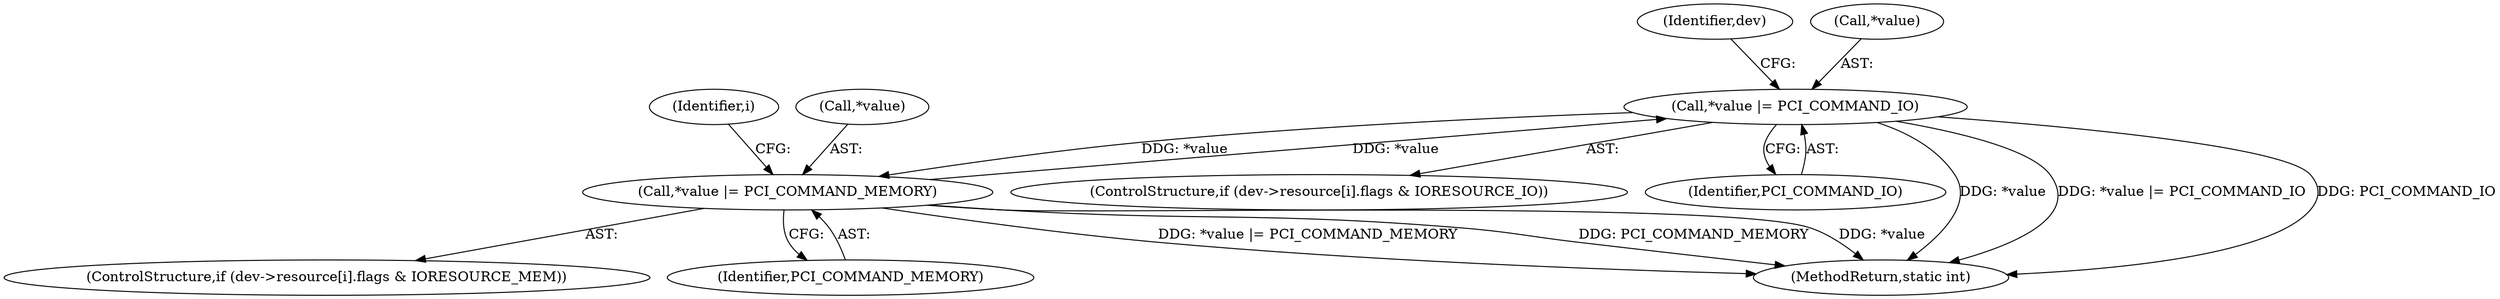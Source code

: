 digraph "1_linux_af6fc858a35b90e89ea7a7ee58e66628c55c776b@pointer" {
"1000141" [label="(Call,*value |= PCI_COMMAND_IO)"];
"1000155" [label="(Call,*value |= PCI_COMMAND_MEMORY)"];
"1000141" [label="(Call,*value |= PCI_COMMAND_IO)"];
"1000131" [label="(ControlStructure,if (dev->resource[i].flags & IORESOURCE_IO))"];
"1000145" [label="(ControlStructure,if (dev->resource[i].flags & IORESOURCE_MEM))"];
"1000150" [label="(Identifier,dev)"];
"1000129" [label="(Identifier,i)"];
"1000158" [label="(Identifier,PCI_COMMAND_MEMORY)"];
"1000156" [label="(Call,*value)"];
"1000144" [label="(Identifier,PCI_COMMAND_IO)"];
"1000141" [label="(Call,*value |= PCI_COMMAND_IO)"];
"1000161" [label="(MethodReturn,static int)"];
"1000142" [label="(Call,*value)"];
"1000155" [label="(Call,*value |= PCI_COMMAND_MEMORY)"];
"1000141" -> "1000131"  [label="AST: "];
"1000141" -> "1000144"  [label="CFG: "];
"1000142" -> "1000141"  [label="AST: "];
"1000144" -> "1000141"  [label="AST: "];
"1000150" -> "1000141"  [label="CFG: "];
"1000141" -> "1000161"  [label="DDG: *value"];
"1000141" -> "1000161"  [label="DDG: *value |= PCI_COMMAND_IO"];
"1000141" -> "1000161"  [label="DDG: PCI_COMMAND_IO"];
"1000155" -> "1000141"  [label="DDG: *value"];
"1000141" -> "1000155"  [label="DDG: *value"];
"1000155" -> "1000145"  [label="AST: "];
"1000155" -> "1000158"  [label="CFG: "];
"1000156" -> "1000155"  [label="AST: "];
"1000158" -> "1000155"  [label="AST: "];
"1000129" -> "1000155"  [label="CFG: "];
"1000155" -> "1000161"  [label="DDG: *value |= PCI_COMMAND_MEMORY"];
"1000155" -> "1000161"  [label="DDG: PCI_COMMAND_MEMORY"];
"1000155" -> "1000161"  [label="DDG: *value"];
}
